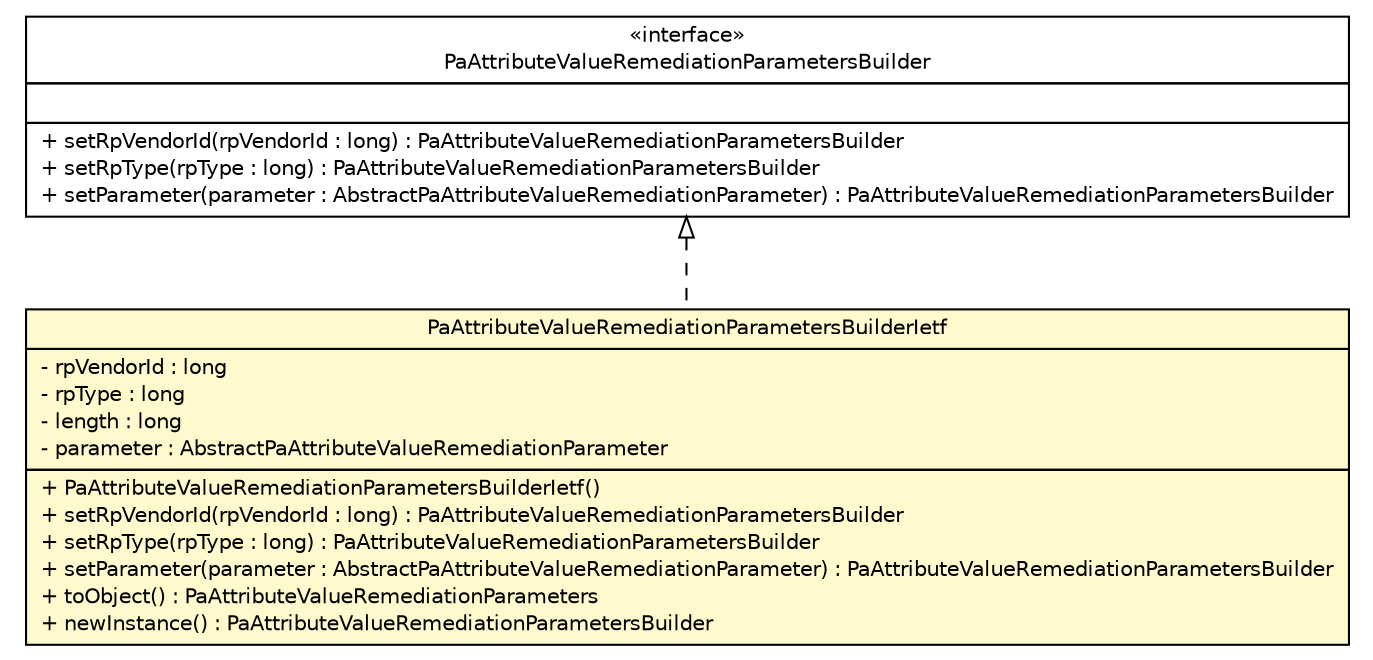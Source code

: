#!/usr/local/bin/dot
#
# Class diagram 
# Generated by UMLGraph version R5_6 (http://www.umlgraph.org/)
#

digraph G {
	edge [fontname="Helvetica",fontsize=10,labelfontname="Helvetica",labelfontsize=10];
	node [fontname="Helvetica",fontsize=10,shape=plaintext];
	nodesep=0.25;
	ranksep=0.5;
	// org.ietf.nea.pa.attribute.PaAttributeValueRemediationParametersBuilderIetf
	c84610 [label=<<table title="org.ietf.nea.pa.attribute.PaAttributeValueRemediationParametersBuilderIetf" border="0" cellborder="1" cellspacing="0" cellpadding="2" port="p" bgcolor="lemonChiffon" href="./PaAttributeValueRemediationParametersBuilderIetf.html">
		<tr><td><table border="0" cellspacing="0" cellpadding="1">
<tr><td align="center" balign="center"> PaAttributeValueRemediationParametersBuilderIetf </td></tr>
		</table></td></tr>
		<tr><td><table border="0" cellspacing="0" cellpadding="1">
<tr><td align="left" balign="left"> - rpVendorId : long </td></tr>
<tr><td align="left" balign="left"> - rpType : long </td></tr>
<tr><td align="left" balign="left"> - length : long </td></tr>
<tr><td align="left" balign="left"> - parameter : AbstractPaAttributeValueRemediationParameter </td></tr>
		</table></td></tr>
		<tr><td><table border="0" cellspacing="0" cellpadding="1">
<tr><td align="left" balign="left"> + PaAttributeValueRemediationParametersBuilderIetf() </td></tr>
<tr><td align="left" balign="left"> + setRpVendorId(rpVendorId : long) : PaAttributeValueRemediationParametersBuilder </td></tr>
<tr><td align="left" balign="left"> + setRpType(rpType : long) : PaAttributeValueRemediationParametersBuilder </td></tr>
<tr><td align="left" balign="left"> + setParameter(parameter : AbstractPaAttributeValueRemediationParameter) : PaAttributeValueRemediationParametersBuilder </td></tr>
<tr><td align="left" balign="left"> + toObject() : PaAttributeValueRemediationParameters </td></tr>
<tr><td align="left" balign="left"> + newInstance() : PaAttributeValueRemediationParametersBuilder </td></tr>
		</table></td></tr>
		</table>>, URL="./PaAttributeValueRemediationParametersBuilderIetf.html", fontname="Helvetica", fontcolor="black", fontsize=10.0];
	// org.ietf.nea.pa.attribute.PaAttributeValueRemediationParametersBuilder
	c84611 [label=<<table title="org.ietf.nea.pa.attribute.PaAttributeValueRemediationParametersBuilder" border="0" cellborder="1" cellspacing="0" cellpadding="2" port="p" href="./PaAttributeValueRemediationParametersBuilder.html">
		<tr><td><table border="0" cellspacing="0" cellpadding="1">
<tr><td align="center" balign="center"> &#171;interface&#187; </td></tr>
<tr><td align="center" balign="center"> PaAttributeValueRemediationParametersBuilder </td></tr>
		</table></td></tr>
		<tr><td><table border="0" cellspacing="0" cellpadding="1">
<tr><td align="left" balign="left">  </td></tr>
		</table></td></tr>
		<tr><td><table border="0" cellspacing="0" cellpadding="1">
<tr><td align="left" balign="left"> + setRpVendorId(rpVendorId : long) : PaAttributeValueRemediationParametersBuilder </td></tr>
<tr><td align="left" balign="left"> + setRpType(rpType : long) : PaAttributeValueRemediationParametersBuilder </td></tr>
<tr><td align="left" balign="left"> + setParameter(parameter : AbstractPaAttributeValueRemediationParameter) : PaAttributeValueRemediationParametersBuilder </td></tr>
		</table></td></tr>
		</table>>, URL="./PaAttributeValueRemediationParametersBuilder.html", fontname="Helvetica", fontcolor="black", fontsize=10.0];
	//org.ietf.nea.pa.attribute.PaAttributeValueRemediationParametersBuilderIetf implements org.ietf.nea.pa.attribute.PaAttributeValueRemediationParametersBuilder
	c84611:p -> c84610:p [dir=back,arrowtail=empty,style=dashed];
}

